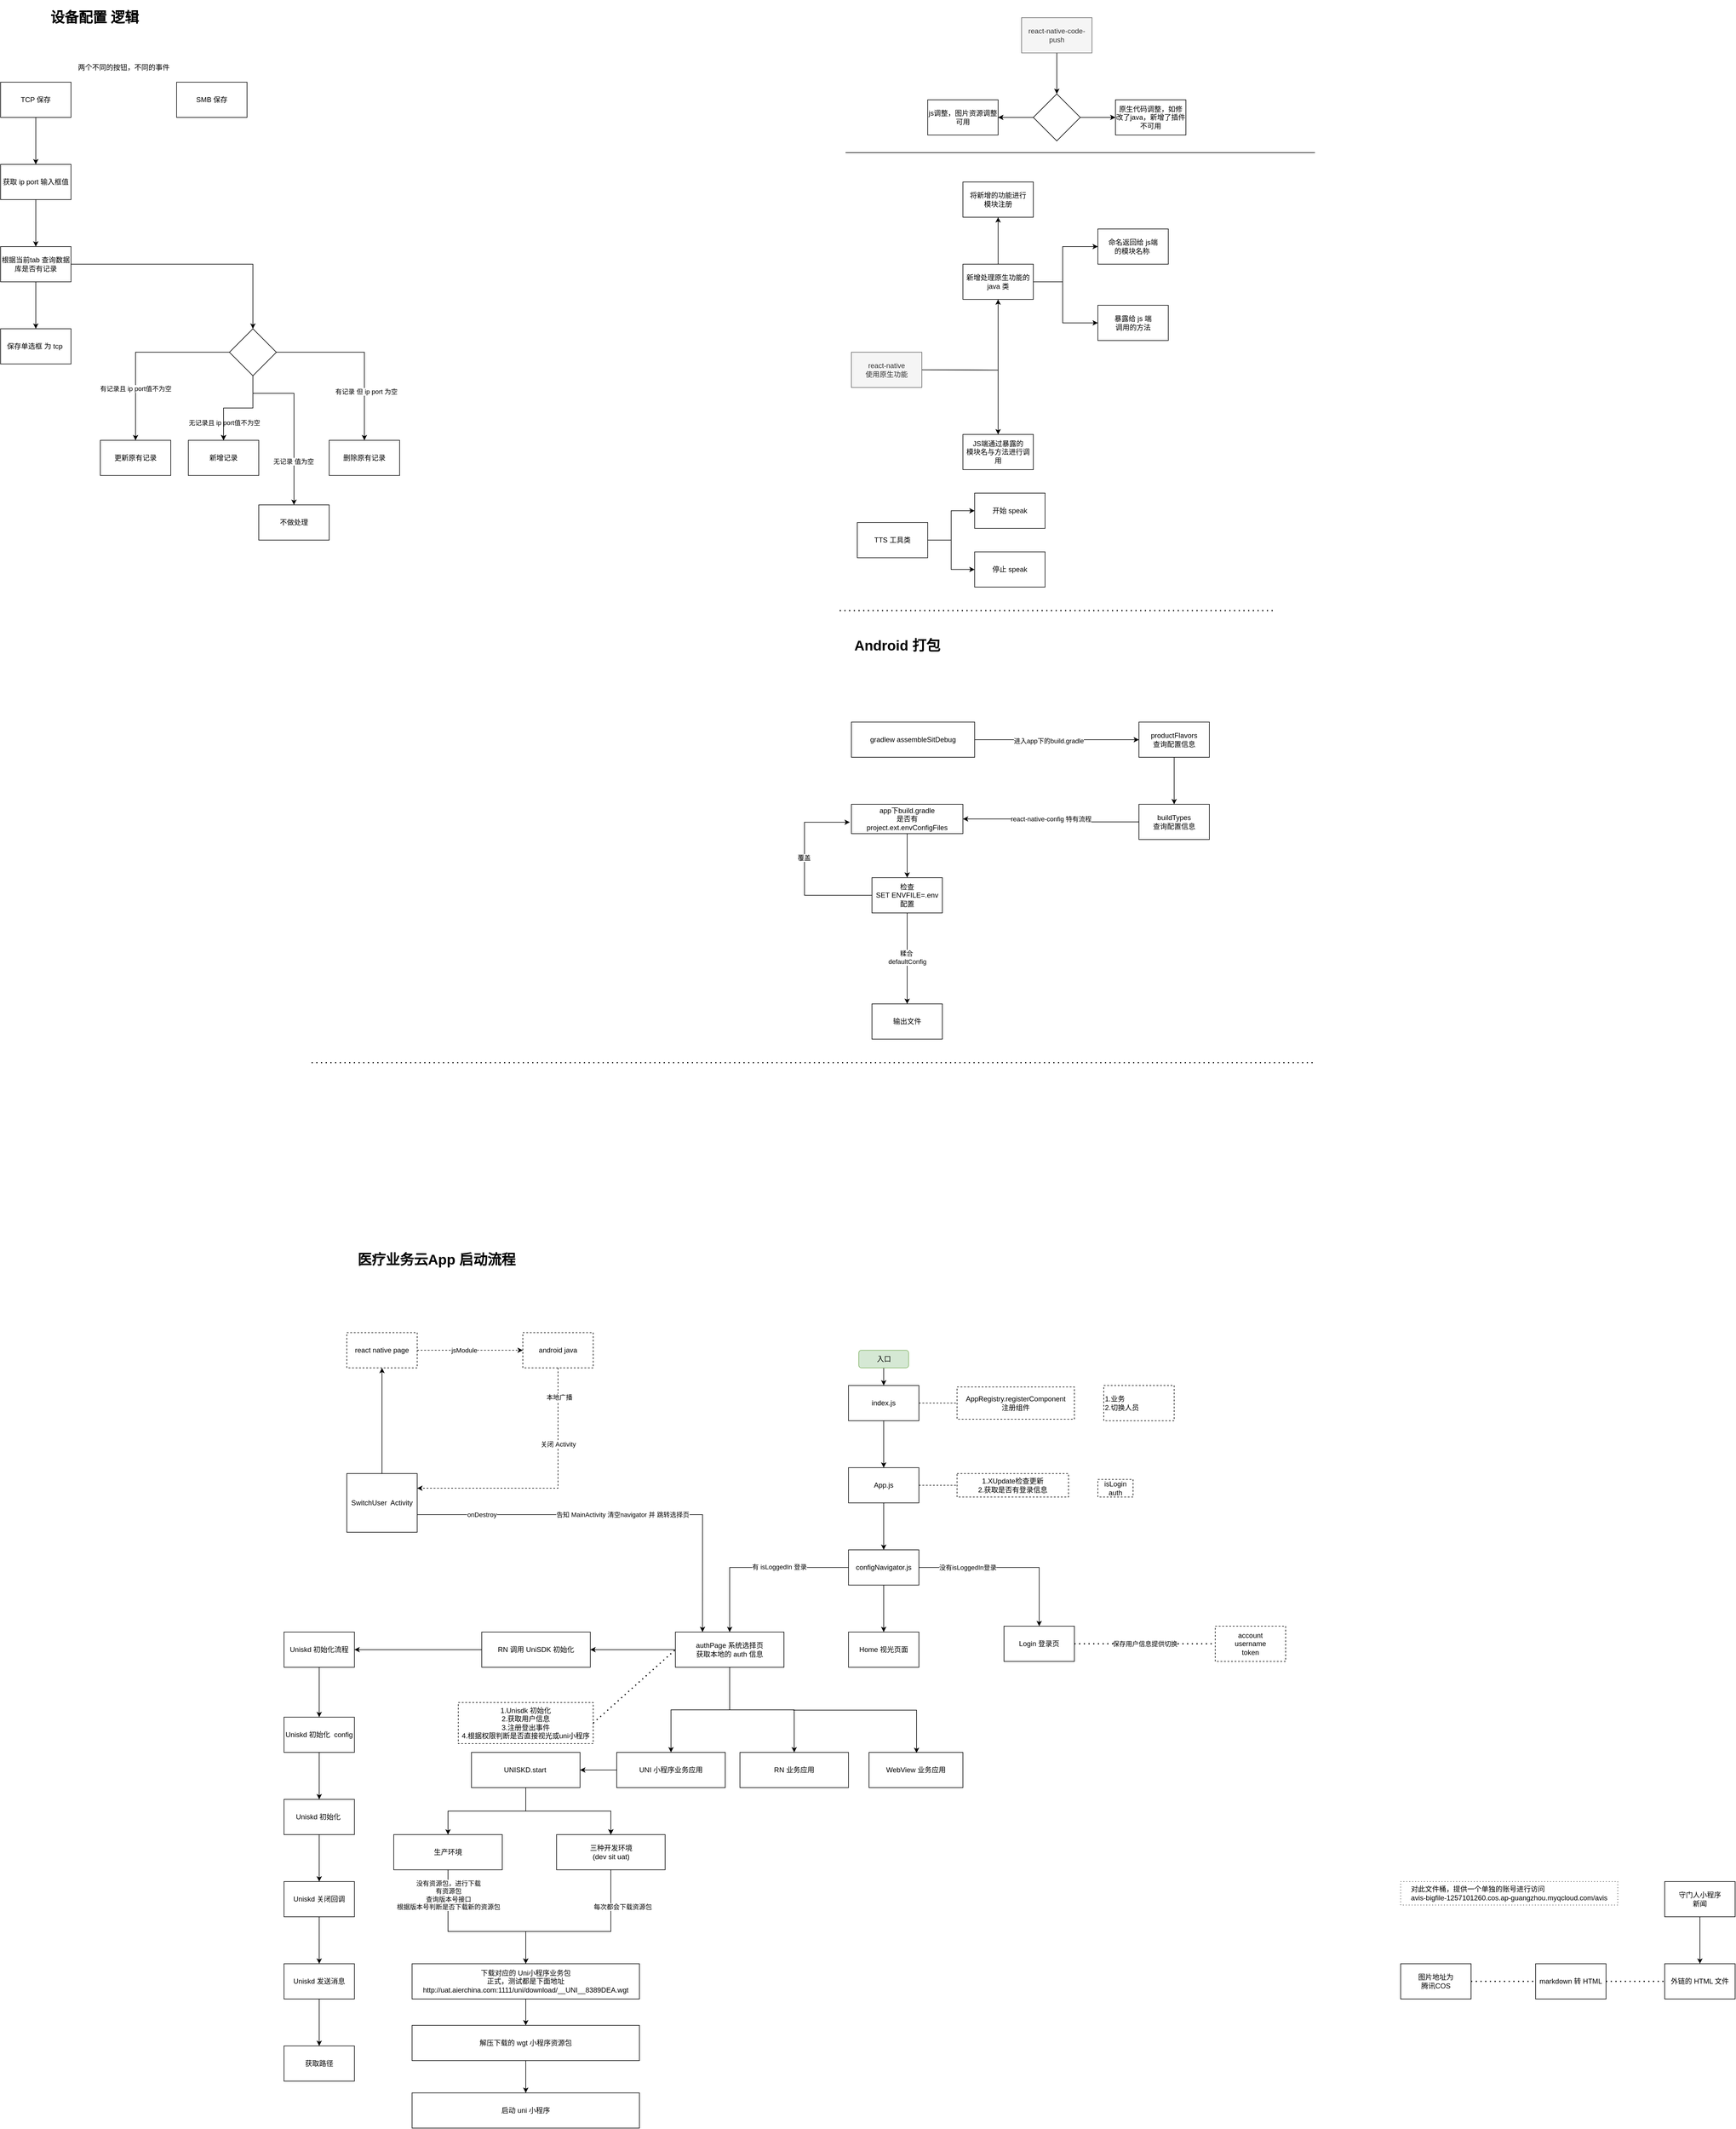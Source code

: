 <mxfile version="25.0.3">
  <diagram id="FNumu-MdkQsG0bbrW5rX" name="第 1 页">
    <mxGraphModel dx="2377" dy="508" grid="1" gridSize="10" guides="1" tooltips="1" connect="1" arrows="1" fold="1" page="1" pageScale="1" pageWidth="827" pageHeight="1169" math="0" shadow="0">
      <root>
        <mxCell id="0" />
        <mxCell id="1" parent="0" />
        <mxCell id="DDl9VNaN8lpR-ARsxnNi-3" value="" style="edgeStyle=orthogonalEdgeStyle;rounded=0;orthogonalLoop=1;jettySize=auto;html=1;" parent="1" source="DDl9VNaN8lpR-ARsxnNi-1" target="DDl9VNaN8lpR-ARsxnNi-2" edge="1">
          <mxGeometry relative="1" as="geometry" />
        </mxCell>
        <mxCell id="DDl9VNaN8lpR-ARsxnNi-1" value="react-native-code-push" style="rounded=0;whiteSpace=wrap;html=1;fillColor=#f5f5f5;fontColor=#333333;strokeColor=#666666;" parent="1" vertex="1">
          <mxGeometry x="310" y="380" width="120" height="60" as="geometry" />
        </mxCell>
        <mxCell id="DDl9VNaN8lpR-ARsxnNi-5" value="" style="edgeStyle=orthogonalEdgeStyle;rounded=0;orthogonalLoop=1;jettySize=auto;html=1;" parent="1" source="DDl9VNaN8lpR-ARsxnNi-2" target="DDl9VNaN8lpR-ARsxnNi-4" edge="1">
          <mxGeometry relative="1" as="geometry" />
        </mxCell>
        <mxCell id="DDl9VNaN8lpR-ARsxnNi-7" value="" style="edgeStyle=orthogonalEdgeStyle;rounded=0;orthogonalLoop=1;jettySize=auto;html=1;" parent="1" source="DDl9VNaN8lpR-ARsxnNi-2" target="DDl9VNaN8lpR-ARsxnNi-6" edge="1">
          <mxGeometry relative="1" as="geometry" />
        </mxCell>
        <mxCell id="DDl9VNaN8lpR-ARsxnNi-2" value="" style="rhombus;whiteSpace=wrap;html=1;rounded=0;" parent="1" vertex="1">
          <mxGeometry x="330" y="510" width="80" height="80" as="geometry" />
        </mxCell>
        <mxCell id="DDl9VNaN8lpR-ARsxnNi-4" value="js调整，图片资源调整&lt;br&gt;可用" style="whiteSpace=wrap;html=1;rounded=0;" parent="1" vertex="1">
          <mxGeometry x="150" y="520" width="120" height="60" as="geometry" />
        </mxCell>
        <mxCell id="DDl9VNaN8lpR-ARsxnNi-6" value="原生代码调整，如修改了java，新增了插件&lt;br&gt;不可用" style="whiteSpace=wrap;html=1;rounded=0;" parent="1" vertex="1">
          <mxGeometry x="470" y="520" width="120" height="60" as="geometry" />
        </mxCell>
        <mxCell id="ce2b3BSYogWP8yriPR0u-3" value="" style="edgeStyle=orthogonalEdgeStyle;rounded=0;orthogonalLoop=1;jettySize=auto;html=1;" parent="1" target="ce2b3BSYogWP8yriPR0u-2" edge="1">
          <mxGeometry relative="1" as="geometry">
            <mxPoint x="140" y="980.0" as="sourcePoint" />
          </mxGeometry>
        </mxCell>
        <mxCell id="ce2b3BSYogWP8yriPR0u-5" value="" style="edgeStyle=orthogonalEdgeStyle;rounded=0;orthogonalLoop=1;jettySize=auto;html=1;" parent="1" target="ce2b3BSYogWP8yriPR0u-4" edge="1">
          <mxGeometry relative="1" as="geometry">
            <mxPoint x="140" y="980.0" as="sourcePoint" />
          </mxGeometry>
        </mxCell>
        <mxCell id="ce2b3BSYogWP8yriPR0u-1" value="react-native&lt;br&gt;使用原生功能" style="rounded=0;whiteSpace=wrap;html=1;fillColor=#f5f5f5;fontColor=#333333;strokeColor=#666666;" parent="1" vertex="1">
          <mxGeometry x="20" y="950" width="120" height="60" as="geometry" />
        </mxCell>
        <mxCell id="ce2b3BSYogWP8yriPR0u-7" value="" style="edgeStyle=orthogonalEdgeStyle;rounded=0;orthogonalLoop=1;jettySize=auto;html=1;" parent="1" source="ce2b3BSYogWP8yriPR0u-2" target="ce2b3BSYogWP8yriPR0u-6" edge="1">
          <mxGeometry relative="1" as="geometry">
            <Array as="points">
              <mxPoint x="380" y="830" />
              <mxPoint x="380" y="770" />
            </Array>
          </mxGeometry>
        </mxCell>
        <mxCell id="ce2b3BSYogWP8yriPR0u-9" value="" style="edgeStyle=orthogonalEdgeStyle;rounded=0;orthogonalLoop=1;jettySize=auto;html=1;" parent="1" source="ce2b3BSYogWP8yriPR0u-2" target="ce2b3BSYogWP8yriPR0u-8" edge="1">
          <mxGeometry relative="1" as="geometry">
            <Array as="points">
              <mxPoint x="380" y="830" />
              <mxPoint x="380" y="900" />
            </Array>
          </mxGeometry>
        </mxCell>
        <mxCell id="ce2b3BSYogWP8yriPR0u-12" value="" style="edgeStyle=orthogonalEdgeStyle;rounded=0;orthogonalLoop=1;jettySize=auto;html=1;" parent="1" source="ce2b3BSYogWP8yriPR0u-2" target="ce2b3BSYogWP8yriPR0u-11" edge="1">
          <mxGeometry relative="1" as="geometry" />
        </mxCell>
        <mxCell id="ce2b3BSYogWP8yriPR0u-2" value="新增处理原生功能的&lt;br&gt;java 类" style="rounded=0;whiteSpace=wrap;html=1;" parent="1" vertex="1">
          <mxGeometry x="210" y="800" width="120" height="60" as="geometry" />
        </mxCell>
        <mxCell id="ce2b3BSYogWP8yriPR0u-4" value="JS端通过暴露的&lt;br&gt;模块名与方法进行调用" style="whiteSpace=wrap;html=1;rounded=0;" parent="1" vertex="1">
          <mxGeometry x="210" y="1090" width="120" height="60" as="geometry" />
        </mxCell>
        <mxCell id="ce2b3BSYogWP8yriPR0u-6" value="命名返回给 js端&lt;br&gt;的模块名称&amp;nbsp;" style="whiteSpace=wrap;html=1;rounded=0;" parent="1" vertex="1">
          <mxGeometry x="440" y="740" width="120" height="60" as="geometry" />
        </mxCell>
        <mxCell id="ce2b3BSYogWP8yriPR0u-8" value="暴露给 js 端&lt;br&gt;调用的方法" style="whiteSpace=wrap;html=1;rounded=0;" parent="1" vertex="1">
          <mxGeometry x="440" y="870" width="120" height="60" as="geometry" />
        </mxCell>
        <mxCell id="ce2b3BSYogWP8yriPR0u-10" value="" style="endArrow=none;html=1;rounded=0;" parent="1" edge="1">
          <mxGeometry width="50" height="50" relative="1" as="geometry">
            <mxPoint x="10" y="610" as="sourcePoint" />
            <mxPoint x="810" y="610" as="targetPoint" />
          </mxGeometry>
        </mxCell>
        <mxCell id="ce2b3BSYogWP8yriPR0u-11" value="将新增的功能进行&lt;br&gt;模块注册&lt;br&gt;" style="whiteSpace=wrap;html=1;rounded=0;" parent="1" vertex="1">
          <mxGeometry x="210" y="660" width="120" height="60" as="geometry" />
        </mxCell>
        <mxCell id="FbpfXozYCQ7p-MhJy9IG-3" value="" style="edgeStyle=orthogonalEdgeStyle;rounded=0;orthogonalLoop=1;jettySize=auto;html=1;" parent="1" source="FbpfXozYCQ7p-MhJy9IG-1" target="FbpfXozYCQ7p-MhJy9IG-2" edge="1">
          <mxGeometry relative="1" as="geometry" />
        </mxCell>
        <mxCell id="FbpfXozYCQ7p-MhJy9IG-5" value="" style="edgeStyle=orthogonalEdgeStyle;rounded=0;orthogonalLoop=1;jettySize=auto;html=1;" parent="1" source="FbpfXozYCQ7p-MhJy9IG-1" target="FbpfXozYCQ7p-MhJy9IG-4" edge="1">
          <mxGeometry relative="1" as="geometry" />
        </mxCell>
        <mxCell id="FbpfXozYCQ7p-MhJy9IG-1" value="TTS 工具类" style="rounded=0;whiteSpace=wrap;html=1;" parent="1" vertex="1">
          <mxGeometry x="30" y="1240" width="120" height="60" as="geometry" />
        </mxCell>
        <mxCell id="FbpfXozYCQ7p-MhJy9IG-2" value="开始 speak" style="rounded=0;whiteSpace=wrap;html=1;" parent="1" vertex="1">
          <mxGeometry x="230" y="1190" width="120" height="60" as="geometry" />
        </mxCell>
        <mxCell id="FbpfXozYCQ7p-MhJy9IG-4" value="停止 speak" style="rounded=0;whiteSpace=wrap;html=1;" parent="1" vertex="1">
          <mxGeometry x="230" y="1290" width="120" height="60" as="geometry" />
        </mxCell>
        <mxCell id="UdodOq17JShyl9BkQcSk-1" value="" style="endArrow=none;dashed=1;html=1;dashPattern=1 3;strokeWidth=2;rounded=0;" parent="1" edge="1">
          <mxGeometry width="50" height="50" relative="1" as="geometry">
            <mxPoint y="1390" as="sourcePoint" />
            <mxPoint x="740" y="1390" as="targetPoint" />
          </mxGeometry>
        </mxCell>
        <mxCell id="UdodOq17JShyl9BkQcSk-2" value="&lt;h1&gt;Android 打包&lt;/h1&gt;" style="text;html=1;strokeColor=none;fillColor=none;spacing=5;spacingTop=-20;whiteSpace=wrap;overflow=hidden;rounded=0;" parent="1" vertex="1">
          <mxGeometry x="20" y="1430" width="190" height="50" as="geometry" />
        </mxCell>
        <mxCell id="UdodOq17JShyl9BkQcSk-5" value="" style="edgeStyle=orthogonalEdgeStyle;rounded=0;orthogonalLoop=1;jettySize=auto;html=1;" parent="1" source="UdodOq17JShyl9BkQcSk-3" target="UdodOq17JShyl9BkQcSk-4" edge="1">
          <mxGeometry relative="1" as="geometry" />
        </mxCell>
        <mxCell id="UdodOq17JShyl9BkQcSk-6" value="进入app下的build.gradle" style="edgeLabel;html=1;align=center;verticalAlign=middle;resizable=0;points=[];" parent="UdodOq17JShyl9BkQcSk-5" vertex="1" connectable="0">
          <mxGeometry x="-0.102" y="-2" relative="1" as="geometry">
            <mxPoint as="offset" />
          </mxGeometry>
        </mxCell>
        <mxCell id="UdodOq17JShyl9BkQcSk-3" value="gradlew assembleSitDebug" style="rounded=0;whiteSpace=wrap;html=1;" parent="1" vertex="1">
          <mxGeometry x="20" y="1580" width="210" height="60" as="geometry" />
        </mxCell>
        <mxCell id="UdodOq17JShyl9BkQcSk-8" value="" style="edgeStyle=orthogonalEdgeStyle;rounded=0;orthogonalLoop=1;jettySize=auto;html=1;" parent="1" source="UdodOq17JShyl9BkQcSk-4" target="UdodOq17JShyl9BkQcSk-7" edge="1">
          <mxGeometry relative="1" as="geometry" />
        </mxCell>
        <mxCell id="UdodOq17JShyl9BkQcSk-4" value="productFlavors&lt;br&gt;查询配置信息" style="whiteSpace=wrap;html=1;rounded=0;" parent="1" vertex="1">
          <mxGeometry x="510" y="1580" width="120" height="60" as="geometry" />
        </mxCell>
        <mxCell id="UdodOq17JShyl9BkQcSk-10" value="" style="edgeStyle=orthogonalEdgeStyle;rounded=0;orthogonalLoop=1;jettySize=auto;html=1;" parent="1" source="UdodOq17JShyl9BkQcSk-7" target="UdodOq17JShyl9BkQcSk-9" edge="1">
          <mxGeometry relative="1" as="geometry" />
        </mxCell>
        <mxCell id="UdodOq17JShyl9BkQcSk-11" value="react-native-config 特有流程" style="edgeLabel;html=1;align=center;verticalAlign=middle;resizable=0;points=[];" parent="UdodOq17JShyl9BkQcSk-10" vertex="1" connectable="0">
          <mxGeometry x="0.296" y="-1" relative="1" as="geometry">
            <mxPoint x="42" y="1" as="offset" />
          </mxGeometry>
        </mxCell>
        <mxCell id="UdodOq17JShyl9BkQcSk-7" value="buildTypes&lt;br&gt;查询配置信息" style="whiteSpace=wrap;html=1;rounded=0;" parent="1" vertex="1">
          <mxGeometry x="510" y="1720" width="120" height="60" as="geometry" />
        </mxCell>
        <mxCell id="UdodOq17JShyl9BkQcSk-13" value="" style="edgeStyle=orthogonalEdgeStyle;rounded=0;orthogonalLoop=1;jettySize=auto;html=1;" parent="1" source="UdodOq17JShyl9BkQcSk-9" target="UdodOq17JShyl9BkQcSk-12" edge="1">
          <mxGeometry relative="1" as="geometry" />
        </mxCell>
        <mxCell id="UdodOq17JShyl9BkQcSk-9" value="app下build.gradle&lt;br&gt;是否有&lt;br&gt;project.ext.envConfigFiles" style="whiteSpace=wrap;html=1;rounded=0;" parent="1" vertex="1">
          <mxGeometry x="20" y="1720" width="190" height="50" as="geometry" />
        </mxCell>
        <mxCell id="UdodOq17JShyl9BkQcSk-14" value="" style="edgeStyle=orthogonalEdgeStyle;rounded=0;orthogonalLoop=1;jettySize=auto;html=1;entryX=-0.014;entryY=0.612;entryDx=0;entryDy=0;entryPerimeter=0;" parent="1" source="UdodOq17JShyl9BkQcSk-12" target="UdodOq17JShyl9BkQcSk-9" edge="1">
          <mxGeometry relative="1" as="geometry">
            <mxPoint x="-150" y="1875" as="targetPoint" />
            <Array as="points">
              <mxPoint x="-60" y="1875" />
              <mxPoint x="-60" y="1751" />
            </Array>
          </mxGeometry>
        </mxCell>
        <mxCell id="UdodOq17JShyl9BkQcSk-15" value="覆盖" style="edgeLabel;html=1;align=center;verticalAlign=middle;resizable=0;points=[];" parent="UdodOq17JShyl9BkQcSk-14" vertex="1" connectable="0">
          <mxGeometry x="-0.012" y="1" relative="1" as="geometry">
            <mxPoint y="-23" as="offset" />
          </mxGeometry>
        </mxCell>
        <mxCell id="UdodOq17JShyl9BkQcSk-17" value="" style="edgeStyle=orthogonalEdgeStyle;rounded=0;orthogonalLoop=1;jettySize=auto;html=1;" parent="1" source="UdodOq17JShyl9BkQcSk-12" target="UdodOq17JShyl9BkQcSk-16" edge="1">
          <mxGeometry relative="1" as="geometry" />
        </mxCell>
        <mxCell id="UdodOq17JShyl9BkQcSk-18" value="糅合&amp;nbsp;&lt;br&gt;defaultConfig" style="edgeLabel;html=1;align=center;verticalAlign=middle;resizable=0;points=[];" parent="UdodOq17JShyl9BkQcSk-17" vertex="1" connectable="0">
          <mxGeometry x="-0.246" y="2" relative="1" as="geometry">
            <mxPoint x="-2" y="17" as="offset" />
          </mxGeometry>
        </mxCell>
        <mxCell id="UdodOq17JShyl9BkQcSk-12" value="检查&lt;br&gt;SET ENVFILE=.env&lt;br&gt;配置" style="whiteSpace=wrap;html=1;rounded=0;" parent="1" vertex="1">
          <mxGeometry x="55" y="1845" width="120" height="60" as="geometry" />
        </mxCell>
        <mxCell id="UdodOq17JShyl9BkQcSk-16" value="输出文件" style="whiteSpace=wrap;html=1;rounded=0;" parent="1" vertex="1">
          <mxGeometry x="55" y="2060" width="120" height="60" as="geometry" />
        </mxCell>
        <mxCell id="uqAxp_Gl_GjFcVd8hVZb-1" value="" style="endArrow=none;dashed=1;html=1;dashPattern=1 3;strokeWidth=2;rounded=0;" parent="1" edge="1">
          <mxGeometry width="50" height="50" relative="1" as="geometry">
            <mxPoint x="-900" y="2160" as="sourcePoint" />
            <mxPoint x="810" y="2160" as="targetPoint" />
          </mxGeometry>
        </mxCell>
        <mxCell id="uqAxp_Gl_GjFcVd8hVZb-7" value="" style="edgeStyle=orthogonalEdgeStyle;rounded=0;orthogonalLoop=1;jettySize=auto;html=1;" parent="1" source="uqAxp_Gl_GjFcVd8hVZb-3" target="uqAxp_Gl_GjFcVd8hVZb-6" edge="1">
          <mxGeometry relative="1" as="geometry" />
        </mxCell>
        <mxCell id="uqAxp_Gl_GjFcVd8hVZb-3" value="index.js" style="rounded=0;whiteSpace=wrap;html=1;" parent="1" vertex="1">
          <mxGeometry x="15" y="2710" width="120" height="60" as="geometry" />
        </mxCell>
        <mxCell id="uqAxp_Gl_GjFcVd8hVZb-4" value="" style="endArrow=none;dashed=1;html=1;rounded=0;exitX=1;exitY=0.5;exitDx=0;exitDy=0;entryX=0;entryY=0.5;entryDx=0;entryDy=0;" parent="1" source="uqAxp_Gl_GjFcVd8hVZb-3" target="uqAxp_Gl_GjFcVd8hVZb-5" edge="1">
          <mxGeometry width="50" height="50" relative="1" as="geometry">
            <mxPoint x="80" y="2250" as="sourcePoint" />
            <mxPoint x="160" y="2250" as="targetPoint" />
          </mxGeometry>
        </mxCell>
        <mxCell id="uqAxp_Gl_GjFcVd8hVZb-5" value="AppRegistry.registerComponent&lt;br&gt;注册组件" style="text;html=1;strokeColor=default;fillColor=none;align=center;verticalAlign=middle;whiteSpace=wrap;rounded=0;dashed=1;" parent="1" vertex="1">
          <mxGeometry x="200" y="2712.5" width="200" height="55" as="geometry" />
        </mxCell>
        <mxCell id="uqAxp_Gl_GjFcVd8hVZb-12" value="" style="edgeStyle=orthogonalEdgeStyle;rounded=0;orthogonalLoop=1;jettySize=auto;html=1;" parent="1" source="uqAxp_Gl_GjFcVd8hVZb-6" target="uqAxp_Gl_GjFcVd8hVZb-11" edge="1">
          <mxGeometry relative="1" as="geometry" />
        </mxCell>
        <mxCell id="uqAxp_Gl_GjFcVd8hVZb-6" value="App.js" style="whiteSpace=wrap;html=1;rounded=0;" parent="1" vertex="1">
          <mxGeometry x="15" y="2850" width="120" height="60" as="geometry" />
        </mxCell>
        <mxCell id="uqAxp_Gl_GjFcVd8hVZb-8" value="" style="endArrow=none;dashed=1;html=1;rounded=0;exitX=1;exitY=0.5;exitDx=0;exitDy=0;entryX=0;entryY=0.5;entryDx=0;entryDy=0;" parent="1" source="uqAxp_Gl_GjFcVd8hVZb-6" target="uqAxp_Gl_GjFcVd8hVZb-9" edge="1">
          <mxGeometry width="50" height="50" relative="1" as="geometry">
            <mxPoint x="155" y="2879.5" as="sourcePoint" />
            <mxPoint x="235" y="2879.5" as="targetPoint" />
          </mxGeometry>
        </mxCell>
        <mxCell id="uqAxp_Gl_GjFcVd8hVZb-9" value="1.XUpdate检查更新&lt;br&gt;2.获取是否有登录信息" style="text;html=1;strokeColor=default;fillColor=none;align=center;verticalAlign=middle;whiteSpace=wrap;rounded=0;dashed=1;" parent="1" vertex="1">
          <mxGeometry x="200" y="2860" width="190" height="40" as="geometry" />
        </mxCell>
        <mxCell id="uqAxp_Gl_GjFcVd8hVZb-16" value="" style="edgeStyle=orthogonalEdgeStyle;rounded=0;orthogonalLoop=1;jettySize=auto;html=1;" parent="1" source="uqAxp_Gl_GjFcVd8hVZb-11" target="uqAxp_Gl_GjFcVd8hVZb-15" edge="1">
          <mxGeometry relative="1" as="geometry" />
        </mxCell>
        <mxCell id="Dw8xgKUae0inNRnt-OJR-1" value="有 isLoggedIn 登录" style="edgeLabel;html=1;align=center;verticalAlign=middle;resizable=0;points=[];" parent="uqAxp_Gl_GjFcVd8hVZb-16" vertex="1" connectable="0">
          <mxGeometry x="-0.245" y="-1" relative="1" as="geometry">
            <mxPoint as="offset" />
          </mxGeometry>
        </mxCell>
        <mxCell id="uqAxp_Gl_GjFcVd8hVZb-18" value="" style="edgeStyle=orthogonalEdgeStyle;rounded=0;orthogonalLoop=1;jettySize=auto;html=1;" parent="1" source="uqAxp_Gl_GjFcVd8hVZb-11" target="uqAxp_Gl_GjFcVd8hVZb-17" edge="1">
          <mxGeometry relative="1" as="geometry" />
        </mxCell>
        <mxCell id="uqAxp_Gl_GjFcVd8hVZb-20" value="" style="edgeStyle=orthogonalEdgeStyle;rounded=0;orthogonalLoop=1;jettySize=auto;html=1;" parent="1" source="uqAxp_Gl_GjFcVd8hVZb-11" target="uqAxp_Gl_GjFcVd8hVZb-19" edge="1">
          <mxGeometry relative="1" as="geometry" />
        </mxCell>
        <mxCell id="Dw8xgKUae0inNRnt-OJR-2" value="没有isLoggedIn登录" style="edgeLabel;html=1;align=center;verticalAlign=middle;resizable=0;points=[];" parent="uqAxp_Gl_GjFcVd8hVZb-20" vertex="1" connectable="0">
          <mxGeometry x="-0.456" relative="1" as="geometry">
            <mxPoint as="offset" />
          </mxGeometry>
        </mxCell>
        <mxCell id="uqAxp_Gl_GjFcVd8hVZb-11" value="configNavigator.js" style="whiteSpace=wrap;html=1;rounded=0;" parent="1" vertex="1">
          <mxGeometry x="15" y="2990" width="120" height="60" as="geometry" />
        </mxCell>
        <mxCell id="hT3orMzwpccqfOdoKtAh-13" value="" style="edgeStyle=orthogonalEdgeStyle;rounded=0;orthogonalLoop=1;jettySize=auto;html=1;" parent="1" source="uqAxp_Gl_GjFcVd8hVZb-15" target="hT3orMzwpccqfOdoKtAh-12" edge="1">
          <mxGeometry relative="1" as="geometry" />
        </mxCell>
        <mxCell id="hT3orMzwpccqfOdoKtAh-16" value="" style="edgeStyle=orthogonalEdgeStyle;rounded=0;orthogonalLoop=1;jettySize=auto;html=1;" parent="1" source="uqAxp_Gl_GjFcVd8hVZb-15" target="hT3orMzwpccqfOdoKtAh-15" edge="1">
          <mxGeometry relative="1" as="geometry" />
        </mxCell>
        <mxCell id="hT3orMzwpccqfOdoKtAh-18" value="" style="edgeStyle=orthogonalEdgeStyle;rounded=0;orthogonalLoop=1;jettySize=auto;html=1;" parent="1" source="uqAxp_Gl_GjFcVd8hVZb-15" target="hT3orMzwpccqfOdoKtAh-17" edge="1">
          <mxGeometry relative="1" as="geometry" />
        </mxCell>
        <mxCell id="uqAxp_Gl_GjFcVd8hVZb-15" value="authPage 系统选择页&lt;br&gt;获取本地的 auth 信息" style="whiteSpace=wrap;html=1;rounded=0;" parent="1" vertex="1">
          <mxGeometry x="-280" y="3130" width="185" height="60" as="geometry" />
        </mxCell>
        <mxCell id="uqAxp_Gl_GjFcVd8hVZb-17" value="Home 视光页面" style="whiteSpace=wrap;html=1;rounded=0;" parent="1" vertex="1">
          <mxGeometry x="15" y="3130" width="120" height="60" as="geometry" />
        </mxCell>
        <mxCell id="uqAxp_Gl_GjFcVd8hVZb-19" value="Login 登录页" style="whiteSpace=wrap;html=1;rounded=0;" parent="1" vertex="1">
          <mxGeometry x="280" y="3120" width="120" height="60" as="geometry" />
        </mxCell>
        <mxCell id="uqAxp_Gl_GjFcVd8hVZb-21" value="" style="endArrow=none;dashed=1;html=1;dashPattern=1 3;strokeWidth=2;rounded=0;entryX=0;entryY=0.5;entryDx=0;entryDy=0;exitX=1;exitY=0.5;exitDx=0;exitDy=0;" parent="1" source="uqAxp_Gl_GjFcVd8hVZb-23" target="uqAxp_Gl_GjFcVd8hVZb-15" edge="1">
          <mxGeometry width="50" height="50" relative="1" as="geometry">
            <mxPoint x="-450" y="3170" as="sourcePoint" />
            <mxPoint x="-300" y="3170" as="targetPoint" />
          </mxGeometry>
        </mxCell>
        <mxCell id="uqAxp_Gl_GjFcVd8hVZb-23" value="1.Unisdk 初始化&lt;br&gt;2.获取用户信息&lt;br&gt;3.注册登出事件&lt;br&gt;4.根据权限判断是否直接视光或uni小程序" style="text;html=1;strokeColor=default;fillColor=none;align=center;verticalAlign=middle;whiteSpace=wrap;rounded=0;labelBorderColor=none;dashed=1;" parent="1" vertex="1">
          <mxGeometry x="-650" y="3250" width="230" height="70" as="geometry" />
        </mxCell>
        <mxCell id="uqAxp_Gl_GjFcVd8hVZb-25" value="" style="edgeStyle=orthogonalEdgeStyle;rounded=0;orthogonalLoop=1;jettySize=auto;html=1;entryX=0.25;entryY=0;entryDx=0;entryDy=0;" parent="1" source="uqAxp_Gl_GjFcVd8hVZb-24" target="uqAxp_Gl_GjFcVd8hVZb-15" edge="1">
          <mxGeometry relative="1" as="geometry">
            <mxPoint x="-130" y="2890" as="targetPoint" />
            <Array as="points">
              <mxPoint x="-234" y="2930" />
            </Array>
          </mxGeometry>
        </mxCell>
        <mxCell id="uqAxp_Gl_GjFcVd8hVZb-26" value="告知 MainActivity 清空navigator 并 跳转选择页" style="edgeLabel;html=1;align=center;verticalAlign=middle;resizable=0;points=[];" parent="uqAxp_Gl_GjFcVd8hVZb-25" vertex="1" connectable="0">
          <mxGeometry x="-0.451" y="3" relative="1" as="geometry">
            <mxPoint x="161" y="3" as="offset" />
          </mxGeometry>
        </mxCell>
        <mxCell id="V-1wtARRuuyfejiPdPyJ-10" value="onDestroy" style="edgeLabel;html=1;align=center;verticalAlign=middle;resizable=0;points=[];" parent="uqAxp_Gl_GjFcVd8hVZb-25" vertex="1" connectable="0">
          <mxGeometry x="-0.758" relative="1" as="geometry">
            <mxPoint x="27" as="offset" />
          </mxGeometry>
        </mxCell>
        <mxCell id="V-1wtARRuuyfejiPdPyJ-2" value="" style="edgeStyle=orthogonalEdgeStyle;rounded=0;orthogonalLoop=1;jettySize=auto;html=1;" parent="1" source="uqAxp_Gl_GjFcVd8hVZb-24" target="V-1wtARRuuyfejiPdPyJ-1" edge="1">
          <mxGeometry relative="1" as="geometry" />
        </mxCell>
        <mxCell id="uqAxp_Gl_GjFcVd8hVZb-24" value="SwitchUser&amp;nbsp; Activity" style="rounded=0;whiteSpace=wrap;html=1;labelBorderColor=none;strokeColor=default;fillColor=none;" parent="1" vertex="1">
          <mxGeometry x="-840" y="2860" width="120" height="100" as="geometry" />
        </mxCell>
        <mxCell id="V-1wtARRuuyfejiPdPyJ-4" value="" style="edgeStyle=orthogonalEdgeStyle;rounded=0;orthogonalLoop=1;jettySize=auto;html=1;dashed=1;" parent="1" source="V-1wtARRuuyfejiPdPyJ-1" target="V-1wtARRuuyfejiPdPyJ-3" edge="1">
          <mxGeometry relative="1" as="geometry" />
        </mxCell>
        <mxCell id="V-1wtARRuuyfejiPdPyJ-5" value="jsModule" style="edgeLabel;html=1;align=center;verticalAlign=middle;resizable=0;points=[];" parent="V-1wtARRuuyfejiPdPyJ-4" vertex="1" connectable="0">
          <mxGeometry x="-0.222" relative="1" as="geometry">
            <mxPoint x="10" as="offset" />
          </mxGeometry>
        </mxCell>
        <mxCell id="V-1wtARRuuyfejiPdPyJ-1" value="react native page" style="whiteSpace=wrap;html=1;fillColor=none;rounded=0;labelBorderColor=none;dashed=1;" parent="1" vertex="1">
          <mxGeometry x="-840" y="2620" width="120" height="60" as="geometry" />
        </mxCell>
        <mxCell id="V-1wtARRuuyfejiPdPyJ-8" value="" style="edgeStyle=orthogonalEdgeStyle;rounded=0;orthogonalLoop=1;jettySize=auto;html=1;dashed=1;entryX=1;entryY=0.25;entryDx=0;entryDy=0;" parent="1" source="V-1wtARRuuyfejiPdPyJ-3" target="uqAxp_Gl_GjFcVd8hVZb-24" edge="1">
          <mxGeometry relative="1" as="geometry">
            <mxPoint x="-520" y="2890" as="targetPoint" />
            <Array as="points">
              <mxPoint x="-480" y="2885" />
            </Array>
          </mxGeometry>
        </mxCell>
        <mxCell id="V-1wtARRuuyfejiPdPyJ-9" value="关闭 Activity" style="edgeLabel;html=1;align=center;verticalAlign=middle;resizable=0;points=[];" parent="V-1wtARRuuyfejiPdPyJ-8" vertex="1" connectable="0">
          <mxGeometry x="-0.587" y="-1" relative="1" as="geometry">
            <mxPoint x="1" y="38" as="offset" />
          </mxGeometry>
        </mxCell>
        <mxCell id="V-1wtARRuuyfejiPdPyJ-11" value="本地广播" style="edgeLabel;html=1;align=center;verticalAlign=middle;resizable=0;points=[];" parent="V-1wtARRuuyfejiPdPyJ-8" vertex="1" connectable="0">
          <mxGeometry x="-0.775" y="2" relative="1" as="geometry">
            <mxPoint as="offset" />
          </mxGeometry>
        </mxCell>
        <mxCell id="V-1wtARRuuyfejiPdPyJ-3" value="android java" style="whiteSpace=wrap;html=1;fillColor=none;rounded=0;labelBorderColor=none;dashed=1;" parent="1" vertex="1">
          <mxGeometry x="-540" y="2620" width="120" height="60" as="geometry" />
        </mxCell>
        <mxCell id="i1WaAepUnrzORATrILdt-1" value="account&lt;br&gt;username&lt;br&gt;token" style="rounded=0;whiteSpace=wrap;html=1;dashed=1;" parent="1" vertex="1">
          <mxGeometry x="640" y="3120" width="120" height="60" as="geometry" />
        </mxCell>
        <mxCell id="i1WaAepUnrzORATrILdt-2" value="" style="endArrow=none;dashed=1;html=1;dashPattern=1 3;strokeWidth=2;rounded=0;exitX=1;exitY=0.5;exitDx=0;exitDy=0;entryX=0;entryY=0.5;entryDx=0;entryDy=0;" parent="1" source="uqAxp_Gl_GjFcVd8hVZb-19" target="i1WaAepUnrzORATrILdt-1" edge="1">
          <mxGeometry width="50" height="50" relative="1" as="geometry">
            <mxPoint x="460" y="3120" as="sourcePoint" />
            <mxPoint x="510" y="3070" as="targetPoint" />
          </mxGeometry>
        </mxCell>
        <mxCell id="i1WaAepUnrzORATrILdt-3" value="保存用户信息提供切换" style="edgeLabel;html=1;align=center;verticalAlign=middle;resizable=0;points=[];" parent="i1WaAepUnrzORATrILdt-2" vertex="1" connectable="0">
          <mxGeometry x="-0.241" y="-1" relative="1" as="geometry">
            <mxPoint x="29" y="-1" as="offset" />
          </mxGeometry>
        </mxCell>
        <mxCell id="enp9WxEdplaf4XoTUWuk-2" value="&lt;h1&gt;&amp;nbsp; 医疗业务云App 启动流程&lt;/h1&gt;" style="text;html=1;strokeColor=none;fillColor=none;spacing=5;spacingTop=-20;whiteSpace=wrap;overflow=hidden;rounded=0;" parent="1" vertex="1">
          <mxGeometry x="-840" y="2476" width="900" height="40" as="geometry" />
        </mxCell>
        <mxCell id="enp9WxEdplaf4XoTUWuk-3" value="1.业务&lt;br&gt;2.切换人员" style="rounded=0;whiteSpace=wrap;html=1;labelPosition=center;verticalLabelPosition=middle;align=left;verticalAlign=middle;dashed=1;sketch=0;glass=0;shadow=0;" parent="1" vertex="1">
          <mxGeometry x="450" y="2710" width="120" height="60" as="geometry" />
        </mxCell>
        <mxCell id="enp9WxEdplaf4XoTUWuk-4" value="isLogin&lt;br&gt;auth" style="text;html=1;strokeColor=default;fillColor=none;align=center;verticalAlign=middle;whiteSpace=wrap;rounded=0;shadow=0;glass=0;dashed=1;sketch=0;" parent="1" vertex="1">
          <mxGeometry x="440" y="2870" width="60" height="30" as="geometry" />
        </mxCell>
        <mxCell id="L58qA7b8Kt2JShDJQUon-1" value="markdown 转 HTML" style="rounded=0;whiteSpace=wrap;html=1;" parent="1" vertex="1">
          <mxGeometry x="1186" y="3695" width="120" height="60" as="geometry" />
        </mxCell>
        <mxCell id="L58qA7b8Kt2JShDJQUon-4" value="" style="edgeStyle=orthogonalEdgeStyle;rounded=0;orthogonalLoop=1;jettySize=auto;html=1;" parent="1" source="L58qA7b8Kt2JShDJQUon-2" target="L58qA7b8Kt2JShDJQUon-3" edge="1">
          <mxGeometry relative="1" as="geometry" />
        </mxCell>
        <mxCell id="L58qA7b8Kt2JShDJQUon-2" value="守门人小程序&lt;br&gt;新闻" style="rounded=0;whiteSpace=wrap;html=1;" parent="1" vertex="1">
          <mxGeometry x="1406" y="3555" width="120" height="60" as="geometry" />
        </mxCell>
        <mxCell id="L58qA7b8Kt2JShDJQUon-3" value="外链的 HTML 文件" style="whiteSpace=wrap;html=1;rounded=0;" parent="1" vertex="1">
          <mxGeometry x="1406" y="3695" width="120" height="60" as="geometry" />
        </mxCell>
        <mxCell id="L58qA7b8Kt2JShDJQUon-5" value="" style="endArrow=none;dashed=1;html=1;dashPattern=1 3;strokeWidth=2;rounded=0;exitX=1;exitY=0.5;exitDx=0;exitDy=0;entryX=0;entryY=0.5;entryDx=0;entryDy=0;" parent="1" source="L58qA7b8Kt2JShDJQUon-1" target="L58qA7b8Kt2JShDJQUon-3" edge="1">
          <mxGeometry width="50" height="50" relative="1" as="geometry">
            <mxPoint x="1346" y="3675" as="sourcePoint" />
            <mxPoint x="1396" y="3625" as="targetPoint" />
          </mxGeometry>
        </mxCell>
        <mxCell id="L58qA7b8Kt2JShDJQUon-6" value="图片地址为 &lt;br&gt;腾讯COS" style="rounded=0;whiteSpace=wrap;html=1;" parent="1" vertex="1">
          <mxGeometry x="956" y="3695" width="120" height="60" as="geometry" />
        </mxCell>
        <mxCell id="L58qA7b8Kt2JShDJQUon-7" value="" style="endArrow=none;dashed=1;html=1;dashPattern=1 3;strokeWidth=2;rounded=0;exitX=1;exitY=0.5;exitDx=0;exitDy=0;entryX=0;entryY=0.5;entryDx=0;entryDy=0;" parent="1" source="L58qA7b8Kt2JShDJQUon-6" target="L58qA7b8Kt2JShDJQUon-1" edge="1">
          <mxGeometry width="50" height="50" relative="1" as="geometry">
            <mxPoint x="1186" y="3725" as="sourcePoint" />
            <mxPoint x="1236" y="3675" as="targetPoint" />
          </mxGeometry>
        </mxCell>
        <mxCell id="L58qA7b8Kt2JShDJQUon-8" value="&lt;div style=&quot;text-align: left;&quot;&gt;&lt;span style=&quot;background-color: initial;&quot;&gt;对此文件桶，提供一个单独的账号进行访问&lt;/span&gt;&lt;/div&gt;avis-bigfile-1257101260.cos.ap-guangzhou.myqcloud.com/avis" style="text;html=1;strokeColor=default;fillColor=none;align=center;verticalAlign=middle;whiteSpace=wrap;rounded=0;dashed=1;dashPattern=1 4;" parent="1" vertex="1">
          <mxGeometry x="956" y="3555" width="370" height="40" as="geometry" />
        </mxCell>
        <mxCell id="hT3orMzwpccqfOdoKtAh-3" value="" style="edgeStyle=orthogonalEdgeStyle;rounded=0;orthogonalLoop=1;jettySize=auto;html=1;" parent="1" source="hT3orMzwpccqfOdoKtAh-1" target="hT3orMzwpccqfOdoKtAh-2" edge="1">
          <mxGeometry relative="1" as="geometry" />
        </mxCell>
        <mxCell id="hT3orMzwpccqfOdoKtAh-1" value="Uniskd 初始化流程" style="rounded=0;whiteSpace=wrap;html=1;" parent="1" vertex="1">
          <mxGeometry x="-947" y="3130" width="120" height="60" as="geometry" />
        </mxCell>
        <mxCell id="hT3orMzwpccqfOdoKtAh-5" value="" style="edgeStyle=orthogonalEdgeStyle;rounded=0;orthogonalLoop=1;jettySize=auto;html=1;" parent="1" source="hT3orMzwpccqfOdoKtAh-2" target="hT3orMzwpccqfOdoKtAh-4" edge="1">
          <mxGeometry relative="1" as="geometry" />
        </mxCell>
        <mxCell id="hT3orMzwpccqfOdoKtAh-2" value="Uniskd 初始化&amp;nbsp; config" style="rounded=0;whiteSpace=wrap;html=1;" parent="1" vertex="1">
          <mxGeometry x="-947" y="3275" width="120" height="60" as="geometry" />
        </mxCell>
        <mxCell id="hT3orMzwpccqfOdoKtAh-7" value="" style="edgeStyle=orthogonalEdgeStyle;rounded=0;orthogonalLoop=1;jettySize=auto;html=1;" parent="1" source="hT3orMzwpccqfOdoKtAh-4" target="hT3orMzwpccqfOdoKtAh-6" edge="1">
          <mxGeometry relative="1" as="geometry" />
        </mxCell>
        <mxCell id="hT3orMzwpccqfOdoKtAh-4" value="Uniskd 初始化&amp;nbsp;" style="rounded=0;whiteSpace=wrap;html=1;" parent="1" vertex="1">
          <mxGeometry x="-947" y="3415" width="120" height="60" as="geometry" />
        </mxCell>
        <mxCell id="hT3orMzwpccqfOdoKtAh-9" value="" style="edgeStyle=orthogonalEdgeStyle;rounded=0;orthogonalLoop=1;jettySize=auto;html=1;" parent="1" source="hT3orMzwpccqfOdoKtAh-6" target="hT3orMzwpccqfOdoKtAh-8" edge="1">
          <mxGeometry relative="1" as="geometry" />
        </mxCell>
        <mxCell id="hT3orMzwpccqfOdoKtAh-6" value="Uniskd 关闭回调" style="rounded=0;whiteSpace=wrap;html=1;" parent="1" vertex="1">
          <mxGeometry x="-947" y="3555" width="120" height="60" as="geometry" />
        </mxCell>
        <mxCell id="hT3orMzwpccqfOdoKtAh-11" value="" style="edgeStyle=orthogonalEdgeStyle;rounded=0;orthogonalLoop=1;jettySize=auto;html=1;" parent="1" source="hT3orMzwpccqfOdoKtAh-8" target="hT3orMzwpccqfOdoKtAh-10" edge="1">
          <mxGeometry relative="1" as="geometry" />
        </mxCell>
        <mxCell id="hT3orMzwpccqfOdoKtAh-8" value="Uniskd 发送消息" style="rounded=0;whiteSpace=wrap;html=1;" parent="1" vertex="1">
          <mxGeometry x="-947" y="3695" width="120" height="60" as="geometry" />
        </mxCell>
        <mxCell id="hT3orMzwpccqfOdoKtAh-10" value="获取路径" style="rounded=0;whiteSpace=wrap;html=1;" parent="1" vertex="1">
          <mxGeometry x="-947" y="3835" width="120" height="60" as="geometry" />
        </mxCell>
        <mxCell id="hT3orMzwpccqfOdoKtAh-14" style="edgeStyle=orthogonalEdgeStyle;rounded=0;orthogonalLoop=1;jettySize=auto;html=1;entryX=1;entryY=0.5;entryDx=0;entryDy=0;" parent="1" source="hT3orMzwpccqfOdoKtAh-12" target="hT3orMzwpccqfOdoKtAh-1" edge="1">
          <mxGeometry relative="1" as="geometry" />
        </mxCell>
        <mxCell id="hT3orMzwpccqfOdoKtAh-12" value="RN 调用 UniSDK 初始化" style="whiteSpace=wrap;html=1;rounded=0;" parent="1" vertex="1">
          <mxGeometry x="-610" y="3130" width="185" height="60" as="geometry" />
        </mxCell>
        <mxCell id="hT3orMzwpccqfOdoKtAh-15" value="RN 业务应用" style="whiteSpace=wrap;html=1;rounded=0;" parent="1" vertex="1">
          <mxGeometry x="-170" y="3335" width="185" height="60" as="geometry" />
        </mxCell>
        <mxCell id="hT3orMzwpccqfOdoKtAh-20" value="" style="edgeStyle=orthogonalEdgeStyle;rounded=0;orthogonalLoop=1;jettySize=auto;html=1;" parent="1" source="hT3orMzwpccqfOdoKtAh-17" target="hT3orMzwpccqfOdoKtAh-19" edge="1">
          <mxGeometry relative="1" as="geometry" />
        </mxCell>
        <mxCell id="hT3orMzwpccqfOdoKtAh-17" value="UNI 小程序业务应用" style="whiteSpace=wrap;html=1;rounded=0;" parent="1" vertex="1">
          <mxGeometry x="-380" y="3335" width="185" height="60" as="geometry" />
        </mxCell>
        <mxCell id="hT3orMzwpccqfOdoKtAh-29" value="" style="edgeStyle=orthogonalEdgeStyle;rounded=0;orthogonalLoop=1;jettySize=auto;html=1;" parent="1" source="hT3orMzwpccqfOdoKtAh-19" target="hT3orMzwpccqfOdoKtAh-28" edge="1">
          <mxGeometry relative="1" as="geometry" />
        </mxCell>
        <mxCell id="hT3orMzwpccqfOdoKtAh-30" value="" style="edgeStyle=orthogonalEdgeStyle;rounded=0;orthogonalLoop=1;jettySize=auto;html=1;" parent="1" source="hT3orMzwpccqfOdoKtAh-19" target="hT3orMzwpccqfOdoKtAh-28" edge="1">
          <mxGeometry relative="1" as="geometry" />
        </mxCell>
        <mxCell id="hT3orMzwpccqfOdoKtAh-32" value="" style="edgeStyle=orthogonalEdgeStyle;rounded=0;orthogonalLoop=1;jettySize=auto;html=1;" parent="1" source="hT3orMzwpccqfOdoKtAh-19" target="hT3orMzwpccqfOdoKtAh-31" edge="1">
          <mxGeometry relative="1" as="geometry" />
        </mxCell>
        <mxCell id="hT3orMzwpccqfOdoKtAh-19" value="UNISKD.start&amp;nbsp;" style="whiteSpace=wrap;html=1;rounded=0;" parent="1" vertex="1">
          <mxGeometry x="-627.5" y="3335" width="185" height="60" as="geometry" />
        </mxCell>
        <mxCell id="hT3orMzwpccqfOdoKtAh-25" value="" style="edgeStyle=orthogonalEdgeStyle;rounded=0;orthogonalLoop=1;jettySize=auto;html=1;" parent="1" source="hT3orMzwpccqfOdoKtAh-21" target="hT3orMzwpccqfOdoKtAh-24" edge="1">
          <mxGeometry relative="1" as="geometry" />
        </mxCell>
        <mxCell id="hT3orMzwpccqfOdoKtAh-21" value="下载对应的 Uni小程序业务包&lt;br&gt;正式，测试都是下面地址&lt;br&gt;http://uat.aierchina.com:1111/uni/download/__UNI__8389DEA.wgt" style="whiteSpace=wrap;html=1;rounded=0;" parent="1" vertex="1">
          <mxGeometry x="-728.75" y="3695" width="387.5" height="60" as="geometry" />
        </mxCell>
        <mxCell id="hT3orMzwpccqfOdoKtAh-27" value="" style="edgeStyle=orthogonalEdgeStyle;rounded=0;orthogonalLoop=1;jettySize=auto;html=1;" parent="1" source="hT3orMzwpccqfOdoKtAh-24" target="hT3orMzwpccqfOdoKtAh-26" edge="1">
          <mxGeometry relative="1" as="geometry" />
        </mxCell>
        <mxCell id="hT3orMzwpccqfOdoKtAh-24" value="解压下载的 wgt 小程序资源包" style="whiteSpace=wrap;html=1;rounded=0;" parent="1" vertex="1">
          <mxGeometry x="-728.75" y="3800" width="387.5" height="60" as="geometry" />
        </mxCell>
        <mxCell id="hT3orMzwpccqfOdoKtAh-26" value="启动 uni 小程序" style="whiteSpace=wrap;html=1;rounded=0;" parent="1" vertex="1">
          <mxGeometry x="-728.75" y="3915" width="387.5" height="60" as="geometry" />
        </mxCell>
        <mxCell id="hT3orMzwpccqfOdoKtAh-34" style="edgeStyle=orthogonalEdgeStyle;rounded=0;orthogonalLoop=1;jettySize=auto;html=1;entryX=0.5;entryY=0;entryDx=0;entryDy=0;" parent="1" source="hT3orMzwpccqfOdoKtAh-28" target="hT3orMzwpccqfOdoKtAh-21" edge="1">
          <mxGeometry relative="1" as="geometry">
            <Array as="points">
              <mxPoint x="-390" y="3640" />
              <mxPoint x="-535" y="3640" />
            </Array>
          </mxGeometry>
        </mxCell>
        <mxCell id="hT3orMzwpccqfOdoKtAh-35" value="每次都会下载资源包" style="edgeLabel;html=1;align=center;verticalAlign=middle;resizable=0;points=[];" parent="hT3orMzwpccqfOdoKtAh-34" vertex="1" connectable="0">
          <mxGeometry x="-0.404" y="1" relative="1" as="geometry">
            <mxPoint x="19" y="-28" as="offset" />
          </mxGeometry>
        </mxCell>
        <mxCell id="hT3orMzwpccqfOdoKtAh-28" value="三种开发环境&lt;br&gt;(dev sit uat)" style="whiteSpace=wrap;html=1;rounded=0;" parent="1" vertex="1">
          <mxGeometry x="-482.5" y="3475" width="185" height="60" as="geometry" />
        </mxCell>
        <mxCell id="hT3orMzwpccqfOdoKtAh-36" style="edgeStyle=orthogonalEdgeStyle;rounded=0;orthogonalLoop=1;jettySize=auto;html=1;entryX=0.5;entryY=0;entryDx=0;entryDy=0;" parent="1" source="hT3orMzwpccqfOdoKtAh-31" target="hT3orMzwpccqfOdoKtAh-21" edge="1">
          <mxGeometry relative="1" as="geometry">
            <Array as="points">
              <mxPoint x="-667" y="3640" />
              <mxPoint x="-535" y="3640" />
            </Array>
          </mxGeometry>
        </mxCell>
        <mxCell id="hT3orMzwpccqfOdoKtAh-37" value="没有资源包，进行下载&lt;br&gt;有资源包&lt;br&gt;查询版本号接口&lt;br&gt;根据版本号判断是否下载新的资源包" style="edgeLabel;html=1;align=center;verticalAlign=middle;resizable=0;points=[];" parent="hT3orMzwpccqfOdoKtAh-36" vertex="1" connectable="0">
          <mxGeometry x="-0.573" relative="1" as="geometry">
            <mxPoint y="-20" as="offset" />
          </mxGeometry>
        </mxCell>
        <mxCell id="hT3orMzwpccqfOdoKtAh-31" value="生产环境" style="whiteSpace=wrap;html=1;rounded=0;" parent="1" vertex="1">
          <mxGeometry x="-760" y="3475" width="185" height="60" as="geometry" />
        </mxCell>
        <mxCell id="zHmZIYJbKaTp9Snu3BZq-1" value="&lt;h1&gt;设备配置 逻辑&amp;nbsp;&lt;/h1&gt;" style="text;html=1;strokeColor=none;fillColor=none;spacing=5;spacingTop=-20;whiteSpace=wrap;overflow=hidden;rounded=0;" parent="1" vertex="1">
          <mxGeometry x="-1350" y="360" width="190" height="50" as="geometry" />
        </mxCell>
        <mxCell id="zHmZIYJbKaTp9Snu3BZq-6" value="" style="edgeStyle=orthogonalEdgeStyle;rounded=0;orthogonalLoop=1;jettySize=auto;html=1;" parent="1" source="zHmZIYJbKaTp9Snu3BZq-2" target="zHmZIYJbKaTp9Snu3BZq-5" edge="1">
          <mxGeometry relative="1" as="geometry" />
        </mxCell>
        <mxCell id="zHmZIYJbKaTp9Snu3BZq-2" value="TCP 保存" style="rounded=0;whiteSpace=wrap;html=1;" parent="1" vertex="1">
          <mxGeometry x="-1430" y="490" width="120" height="60" as="geometry" />
        </mxCell>
        <mxCell id="zHmZIYJbKaTp9Snu3BZq-3" value="SMB 保存" style="rounded=0;whiteSpace=wrap;html=1;" parent="1" vertex="1">
          <mxGeometry x="-1130" y="490" width="120" height="60" as="geometry" />
        </mxCell>
        <mxCell id="zHmZIYJbKaTp9Snu3BZq-4" value="两个不同的按钮，不同的事件" style="text;html=1;strokeColor=none;fillColor=none;align=center;verticalAlign=middle;whiteSpace=wrap;rounded=0;" parent="1" vertex="1">
          <mxGeometry x="-1310" y="450" width="180" height="30" as="geometry" />
        </mxCell>
        <mxCell id="zHmZIYJbKaTp9Snu3BZq-8" value="" style="edgeStyle=orthogonalEdgeStyle;rounded=0;orthogonalLoop=1;jettySize=auto;html=1;" parent="1" source="zHmZIYJbKaTp9Snu3BZq-5" target="zHmZIYJbKaTp9Snu3BZq-7" edge="1">
          <mxGeometry relative="1" as="geometry" />
        </mxCell>
        <mxCell id="zHmZIYJbKaTp9Snu3BZq-5" value="获取 ip port 输入框值" style="rounded=0;whiteSpace=wrap;html=1;" parent="1" vertex="1">
          <mxGeometry x="-1430" y="630" width="120" height="60" as="geometry" />
        </mxCell>
        <mxCell id="zHmZIYJbKaTp9Snu3BZq-10" value="" style="edgeStyle=orthogonalEdgeStyle;rounded=0;orthogonalLoop=1;jettySize=auto;html=1;" parent="1" source="zHmZIYJbKaTp9Snu3BZq-7" target="zHmZIYJbKaTp9Snu3BZq-9" edge="1">
          <mxGeometry relative="1" as="geometry">
            <Array as="points">
              <mxPoint x="-1000" y="800" />
              <mxPoint x="-1000" y="890" />
            </Array>
          </mxGeometry>
        </mxCell>
        <mxCell id="zHmZIYJbKaTp9Snu3BZq-27" value="" style="edgeStyle=orthogonalEdgeStyle;rounded=0;orthogonalLoop=1;jettySize=auto;html=1;" parent="1" source="zHmZIYJbKaTp9Snu3BZq-7" target="zHmZIYJbKaTp9Snu3BZq-26" edge="1">
          <mxGeometry relative="1" as="geometry" />
        </mxCell>
        <mxCell id="zHmZIYJbKaTp9Snu3BZq-7" value="根据当前tab 查询数据库是否有记录" style="rounded=0;whiteSpace=wrap;html=1;" parent="1" vertex="1">
          <mxGeometry x="-1430" y="770" width="120" height="60" as="geometry" />
        </mxCell>
        <mxCell id="zHmZIYJbKaTp9Snu3BZq-12" value="" style="edgeStyle=orthogonalEdgeStyle;rounded=0;orthogonalLoop=1;jettySize=auto;html=1;" parent="1" source="zHmZIYJbKaTp9Snu3BZq-9" target="zHmZIYJbKaTp9Snu3BZq-11" edge="1">
          <mxGeometry relative="1" as="geometry" />
        </mxCell>
        <mxCell id="zHmZIYJbKaTp9Snu3BZq-13" value="有记录且 ip port值不为空" style="edgeLabel;html=1;align=center;verticalAlign=middle;resizable=0;points=[];" parent="zHmZIYJbKaTp9Snu3BZq-12" vertex="1" connectable="0">
          <mxGeometry x="0.429" relative="1" as="geometry">
            <mxPoint as="offset" />
          </mxGeometry>
        </mxCell>
        <mxCell id="zHmZIYJbKaTp9Snu3BZq-15" value="" style="edgeStyle=orthogonalEdgeStyle;rounded=0;orthogonalLoop=1;jettySize=auto;html=1;" parent="1" source="zHmZIYJbKaTp9Snu3BZq-9" target="zHmZIYJbKaTp9Snu3BZq-14" edge="1">
          <mxGeometry relative="1" as="geometry" />
        </mxCell>
        <mxCell id="zHmZIYJbKaTp9Snu3BZq-16" value="无记录且 ip port值不为空" style="edgeLabel;html=1;align=center;verticalAlign=middle;resizable=0;points=[];" parent="zHmZIYJbKaTp9Snu3BZq-15" vertex="1" connectable="0">
          <mxGeometry x="0.245" y="1" relative="1" as="geometry">
            <mxPoint x="-5" y="24" as="offset" />
          </mxGeometry>
        </mxCell>
        <mxCell id="zHmZIYJbKaTp9Snu3BZq-18" value="" style="edgeStyle=orthogonalEdgeStyle;rounded=0;orthogonalLoop=1;jettySize=auto;html=1;" parent="1" source="zHmZIYJbKaTp9Snu3BZq-9" target="zHmZIYJbKaTp9Snu3BZq-17" edge="1">
          <mxGeometry relative="1" as="geometry" />
        </mxCell>
        <mxCell id="zHmZIYJbKaTp9Snu3BZq-19" value="有记录 但 ip port 为空" style="edgeLabel;html=1;align=center;verticalAlign=middle;resizable=0;points=[];" parent="zHmZIYJbKaTp9Snu3BZq-18" vertex="1" connectable="0">
          <mxGeometry x="0.447" y="3" relative="1" as="geometry">
            <mxPoint as="offset" />
          </mxGeometry>
        </mxCell>
        <mxCell id="zHmZIYJbKaTp9Snu3BZq-20" value="" style="edgeStyle=orthogonalEdgeStyle;rounded=0;orthogonalLoop=1;jettySize=auto;html=1;" parent="1" source="zHmZIYJbKaTp9Snu3BZq-9" target="zHmZIYJbKaTp9Snu3BZq-14" edge="1">
          <mxGeometry relative="1" as="geometry" />
        </mxCell>
        <mxCell id="zHmZIYJbKaTp9Snu3BZq-21" value="" style="edgeStyle=orthogonalEdgeStyle;rounded=0;orthogonalLoop=1;jettySize=auto;html=1;" parent="1" source="zHmZIYJbKaTp9Snu3BZq-9" target="zHmZIYJbKaTp9Snu3BZq-14" edge="1">
          <mxGeometry relative="1" as="geometry" />
        </mxCell>
        <mxCell id="zHmZIYJbKaTp9Snu3BZq-24" style="edgeStyle=orthogonalEdgeStyle;rounded=0;orthogonalLoop=1;jettySize=auto;html=1;entryX=0.5;entryY=0;entryDx=0;entryDy=0;" parent="1" source="zHmZIYJbKaTp9Snu3BZq-9" target="zHmZIYJbKaTp9Snu3BZq-23" edge="1">
          <mxGeometry relative="1" as="geometry">
            <Array as="points">
              <mxPoint x="-1000" y="1020" />
              <mxPoint x="-930" y="1020" />
            </Array>
          </mxGeometry>
        </mxCell>
        <mxCell id="zHmZIYJbKaTp9Snu3BZq-25" value="无记录 值为空" style="edgeLabel;html=1;align=center;verticalAlign=middle;resizable=0;points=[];" parent="zHmZIYJbKaTp9Snu3BZq-24" vertex="1" connectable="0">
          <mxGeometry x="0.49" y="-1" relative="1" as="geometry">
            <mxPoint as="offset" />
          </mxGeometry>
        </mxCell>
        <mxCell id="zHmZIYJbKaTp9Snu3BZq-9" value="" style="rhombus;whiteSpace=wrap;html=1;rounded=0;" parent="1" vertex="1">
          <mxGeometry x="-1040" y="910" width="80" height="80" as="geometry" />
        </mxCell>
        <mxCell id="zHmZIYJbKaTp9Snu3BZq-11" value="更新原有记录" style="whiteSpace=wrap;html=1;rounded=0;" parent="1" vertex="1">
          <mxGeometry x="-1260" y="1100" width="120" height="60" as="geometry" />
        </mxCell>
        <mxCell id="zHmZIYJbKaTp9Snu3BZq-14" value="新增记录" style="whiteSpace=wrap;html=1;rounded=0;" parent="1" vertex="1">
          <mxGeometry x="-1110" y="1100" width="120" height="60" as="geometry" />
        </mxCell>
        <mxCell id="zHmZIYJbKaTp9Snu3BZq-17" value="删除原有记录" style="whiteSpace=wrap;html=1;rounded=0;" parent="1" vertex="1">
          <mxGeometry x="-870" y="1100" width="120" height="60" as="geometry" />
        </mxCell>
        <mxCell id="zHmZIYJbKaTp9Snu3BZq-23" value="不做处理" style="rounded=0;whiteSpace=wrap;html=1;" parent="1" vertex="1">
          <mxGeometry x="-990" y="1210" width="120" height="60" as="geometry" />
        </mxCell>
        <mxCell id="zHmZIYJbKaTp9Snu3BZq-26" value="保存单选框 为 tcp&amp;nbsp;" style="rounded=0;whiteSpace=wrap;html=1;" parent="1" vertex="1">
          <mxGeometry x="-1430" y="910" width="120" height="60" as="geometry" />
        </mxCell>
        <mxCell id="V7fsP7XXd3r3wnAbnJE5-2" style="edgeStyle=orthogonalEdgeStyle;rounded=0;orthogonalLoop=1;jettySize=auto;html=1;exitX=0.5;exitY=1;exitDx=0;exitDy=0;entryX=0.5;entryY=0;entryDx=0;entryDy=0;" edge="1" parent="1" source="V7fsP7XXd3r3wnAbnJE5-1" target="uqAxp_Gl_GjFcVd8hVZb-3">
          <mxGeometry relative="1" as="geometry" />
        </mxCell>
        <mxCell id="V7fsP7XXd3r3wnAbnJE5-1" value="入口" style="rounded=1;whiteSpace=wrap;html=1;fillColor=#d5e8d4;strokeColor=#82b366;" vertex="1" parent="1">
          <mxGeometry x="32.5" y="2650" width="85" height="30" as="geometry" />
        </mxCell>
        <mxCell id="V7fsP7XXd3r3wnAbnJE5-3" value="WebView 业务应用" style="rounded=0;whiteSpace=wrap;html=1;" vertex="1" parent="1">
          <mxGeometry x="50" y="3335" width="160" height="60" as="geometry" />
        </mxCell>
        <mxCell id="V7fsP7XXd3r3wnAbnJE5-5" value="" style="endArrow=classic;html=1;rounded=0;entryX=0.5;entryY=0;entryDx=0;entryDy=0;" edge="1" parent="1">
          <mxGeometry width="50" height="50" relative="1" as="geometry">
            <mxPoint x="-79" y="3263" as="sourcePoint" />
            <mxPoint x="131" y="3336" as="targetPoint" />
            <Array as="points">
              <mxPoint x="131" y="3263" />
            </Array>
          </mxGeometry>
        </mxCell>
      </root>
    </mxGraphModel>
  </diagram>
</mxfile>
